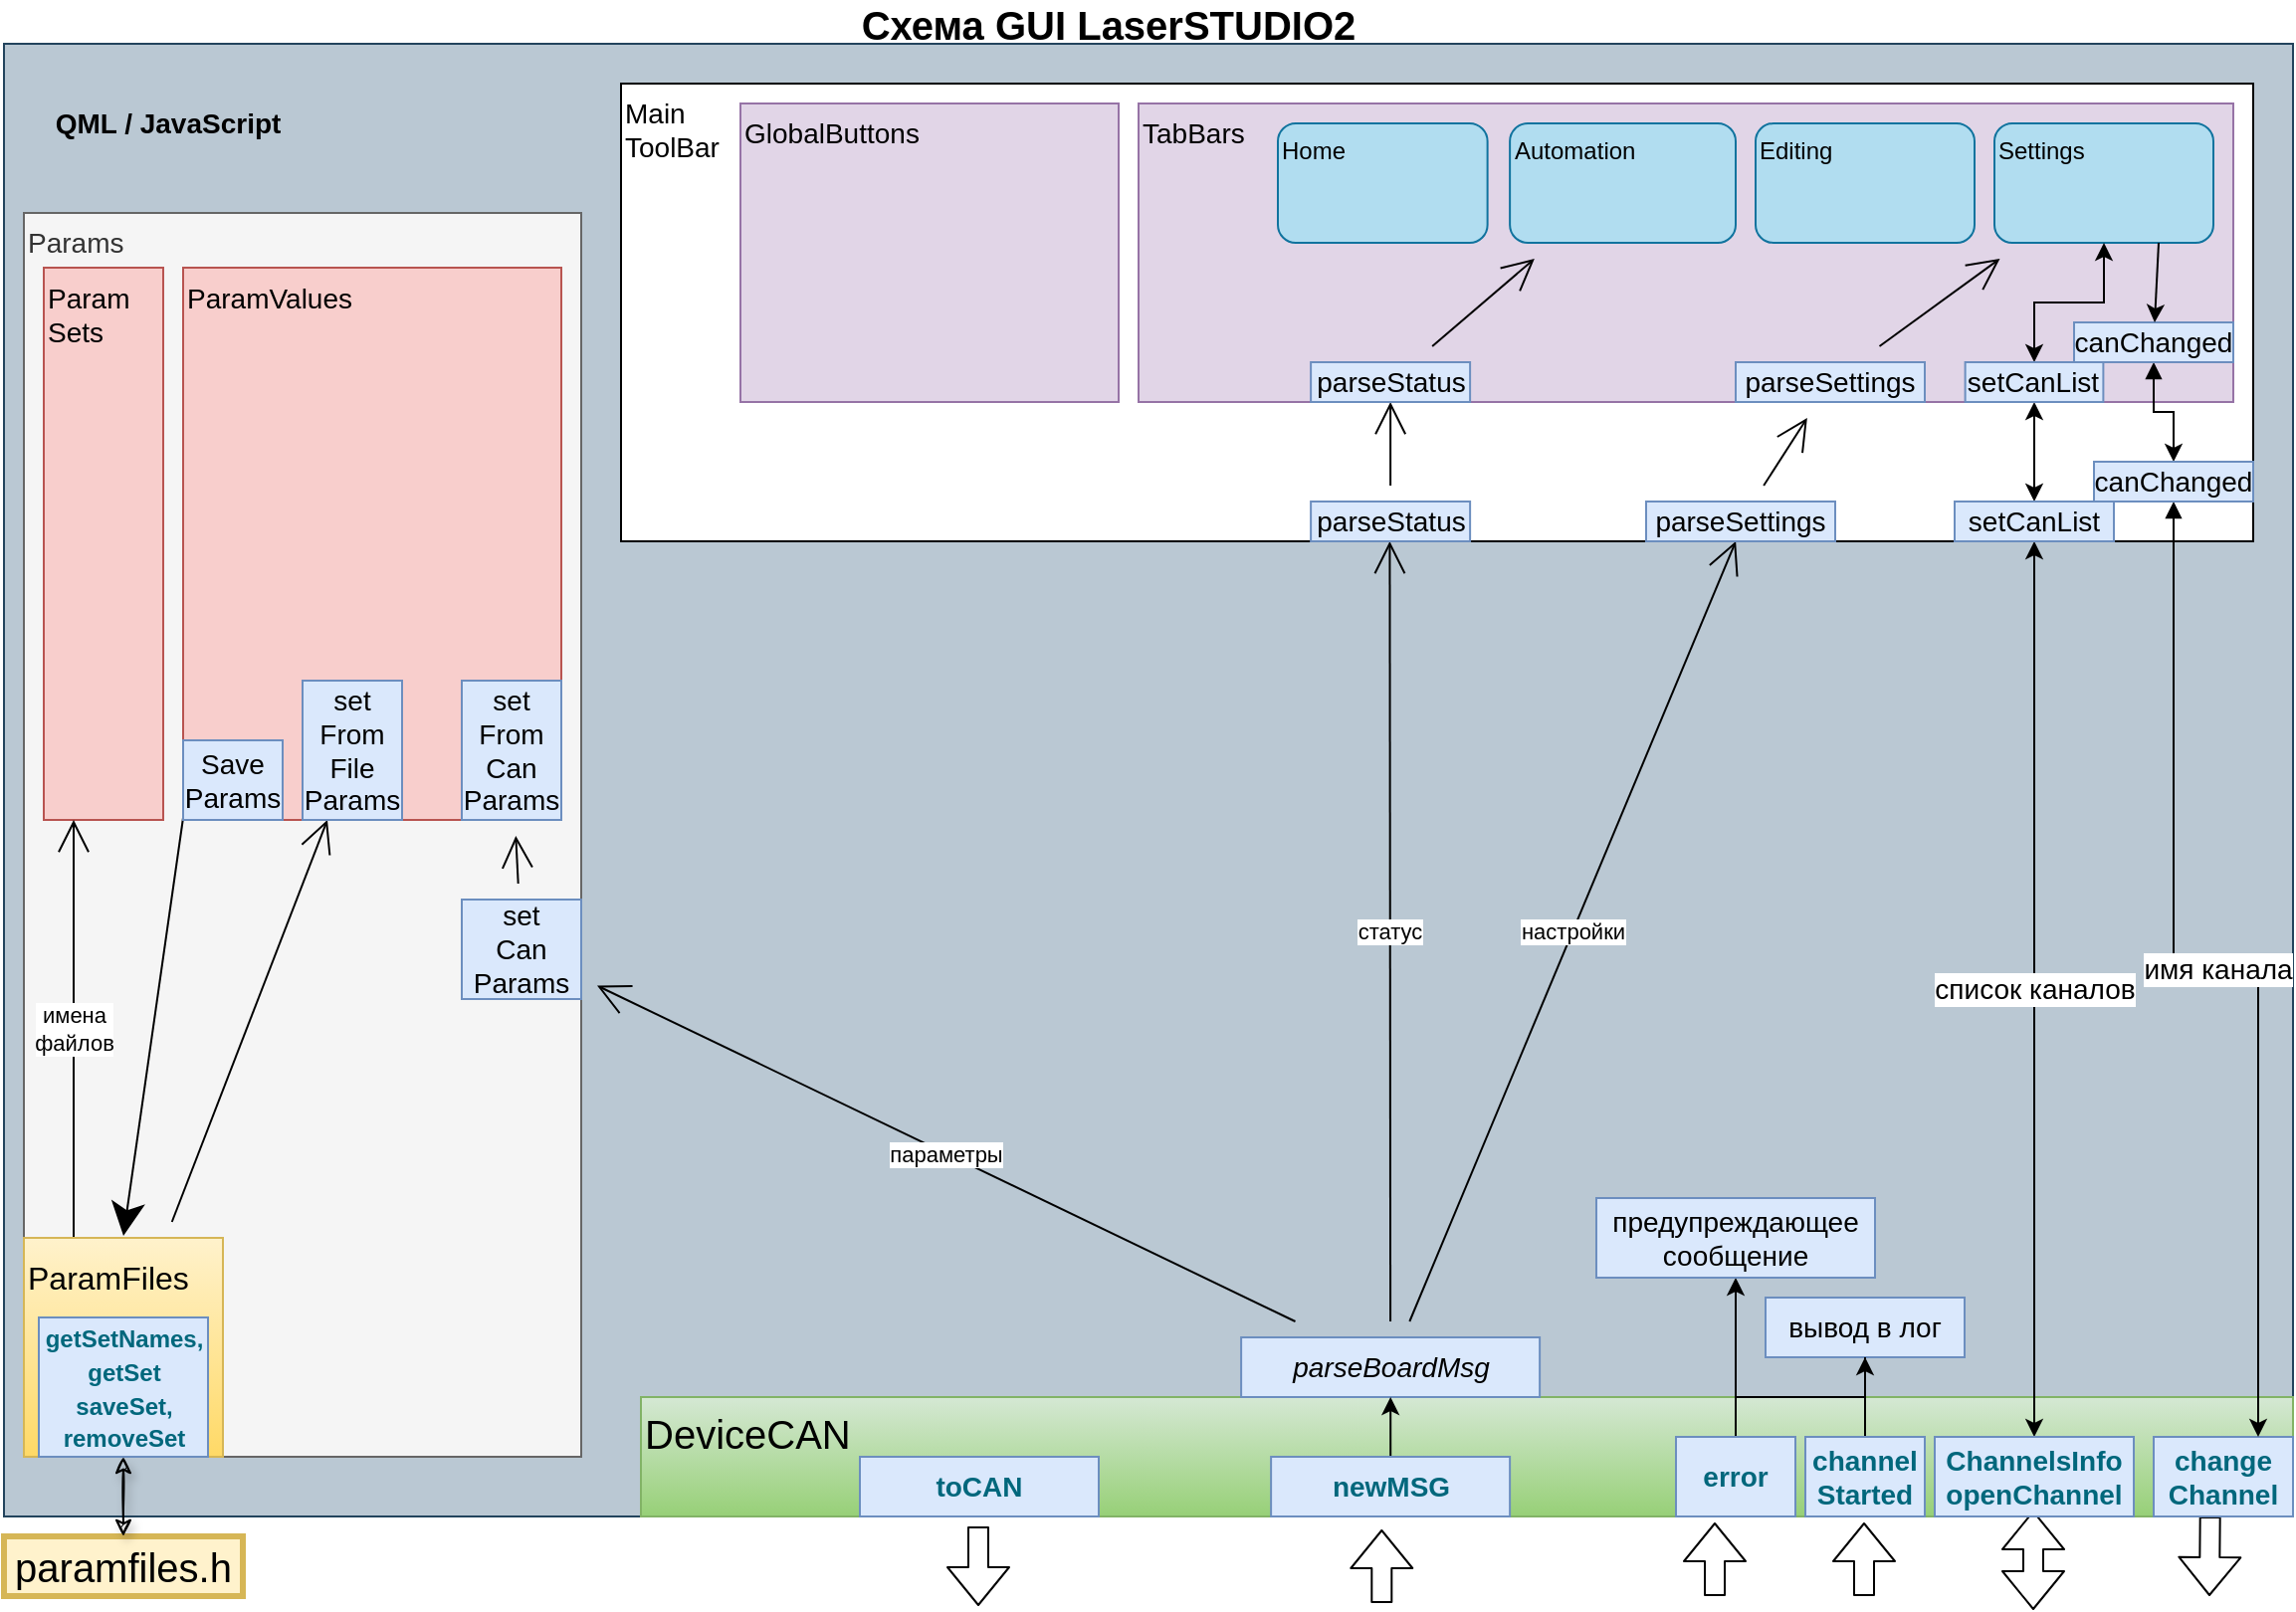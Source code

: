 <mxfile version="15.3.5" type="github">
  <diagram id="o6FBnnh21fnTWob_zk2f" name="Page-1">
    <mxGraphModel dx="1350" dy="764" grid="1" gridSize="10" guides="1" tooltips="1" connect="1" arrows="1" fold="1" page="1" pageScale="1" pageWidth="1169" pageHeight="827" math="0" shadow="0">
      <root>
        <mxCell id="0" />
        <mxCell id="1" parent="0" />
        <mxCell id="WA45sJLJeDe34Si-K1UF-1" value="" style="rounded=0;whiteSpace=wrap;html=1;fillColor=#bac8d3;strokeColor=#23445d;" parent="1" vertex="1">
          <mxGeometry x="10" y="40" width="1150" height="740" as="geometry" />
        </mxCell>
        <mxCell id="WA45sJLJeDe34Si-K1UF-2" value="QML / JavaScript" style="text;html=1;strokeColor=none;fillColor=none;align=center;verticalAlign=middle;whiteSpace=wrap;rounded=0;fontStyle=1;fontSize=14;" parent="1" vertex="1">
          <mxGeometry x="10" y="70" width="165" height="20" as="geometry" />
        </mxCell>
        <mxCell id="WA45sJLJeDe34Si-K1UF-3" value="Схема GUI LaserSTUDIO2" style="text;html=1;strokeColor=none;fillColor=none;align=center;verticalAlign=middle;whiteSpace=wrap;rounded=0;fontStyle=1;fontSize=20;" parent="1" vertex="1">
          <mxGeometry x="280" y="20" width="570" height="20" as="geometry" />
        </mxCell>
        <mxCell id="WA45sJLJeDe34Si-K1UF-5" value="" style="shape=flexArrow;endArrow=classic;html=1;fontSize=10;" parent="1" edge="1">
          <mxGeometry width="50" height="50" relative="1" as="geometry">
            <mxPoint x="702.16" y="823.5" as="sourcePoint" />
            <mxPoint x="702.16" y="786.5" as="targetPoint" />
            <Array as="points" />
          </mxGeometry>
        </mxCell>
        <mxCell id="WA45sJLJeDe34Si-K1UF-6" value="DeviceCAN" style="rounded=0;whiteSpace=wrap;html=1;fontSize=20;gradientColor=#97d077;fillColor=#d5e8d4;strokeColor=#82b366;align=left;verticalAlign=top;" parent="1" vertex="1">
          <mxGeometry x="330" y="720" width="830" height="60" as="geometry" />
        </mxCell>
        <mxCell id="WA45sJLJeDe34Si-K1UF-23" value="paramfiles.h" style="rounded=0;whiteSpace=wrap;html=1;fontSize=20;fillColor=#fff2cc;strokeColor=#d6b656;strokeWidth=3;" parent="1" vertex="1">
          <mxGeometry x="10" y="790" width="120" height="30" as="geometry" />
        </mxCell>
        <mxCell id="WA45sJLJeDe34Si-K1UF-32" value="&lt;span style=&quot;font-weight: 600 ; color: #00677c&quot;&gt;toCAN&lt;/span&gt;" style="rounded=0;whiteSpace=wrap;html=1;fontSize=14;fillColor=#dae8fc;strokeColor=#6c8ebf;" parent="1" vertex="1">
          <mxGeometry x="440" y="750" width="120" height="30" as="geometry" />
        </mxCell>
        <mxCell id="WA45sJLJeDe34Si-K1UF-33" value="Main&lt;br&gt;ToolBar" style="rounded=0;whiteSpace=wrap;html=1;fontSize=14;horizontal=1;verticalAlign=top;align=left;" parent="1" vertex="1">
          <mxGeometry x="320" y="60" width="820" height="230" as="geometry" />
        </mxCell>
        <mxCell id="WA45sJLJeDe34Si-K1UF-37" value="список каналов" style="endArrow=classic;html=1;fontSize=14;exitX=0.5;exitY=0;exitDx=0;exitDy=0;startArrow=classic;startFill=1;" parent="1" source="B9-gJJMEWvE-14MCkQzl-16" target="B9-gJJMEWvE-14MCkQzl-17" edge="1">
          <mxGeometry width="50" height="50" relative="1" as="geometry">
            <mxPoint x="776" y="790" as="sourcePoint" />
            <mxPoint x="560" y="400" as="targetPoint" />
          </mxGeometry>
        </mxCell>
        <mxCell id="B9-gJJMEWvE-14MCkQzl-1" value="" style="shape=flexArrow;endArrow=classic;html=1;fontSize=10;exitX=0.405;exitY=1;exitDx=0;exitDy=0;exitPerimeter=0;" parent="1" source="B9-gJJMEWvE-14MCkQzl-15" edge="1">
          <mxGeometry width="50" height="50" relative="1" as="geometry">
            <mxPoint x="1094.5" y="793" as="sourcePoint" />
            <mxPoint x="1118" y="820" as="targetPoint" />
            <Array as="points" />
          </mxGeometry>
        </mxCell>
        <mxCell id="8RfqbtxCQRGW1ZaWBh-D-6" value="параметры" style="edgeStyle=none;curved=1;rounded=0;orthogonalLoop=1;jettySize=auto;html=1;endArrow=open;startSize=14;endSize=14;sourcePerimeterSpacing=8;targetPerimeterSpacing=8;" edge="1" parent="1" source="WA45sJLJeDe34Si-K1UF-35" target="8RfqbtxCQRGW1ZaWBh-D-5">
          <mxGeometry relative="1" as="geometry" />
        </mxCell>
        <mxCell id="8RfqbtxCQRGW1ZaWBh-D-11" value="статус" style="edgeStyle=none;curved=1;rounded=0;orthogonalLoop=1;jettySize=auto;html=1;entryX=0.471;entryY=1;entryDx=0;entryDy=0;entryPerimeter=0;endArrow=open;startSize=14;endSize=14;sourcePerimeterSpacing=8;targetPerimeterSpacing=8;" edge="1" parent="1" source="WA45sJLJeDe34Si-K1UF-35" target="WA45sJLJeDe34Si-K1UF-33">
          <mxGeometry relative="1" as="geometry" />
        </mxCell>
        <mxCell id="8RfqbtxCQRGW1ZaWBh-D-16" value="настройки" style="edgeStyle=none;curved=1;rounded=0;orthogonalLoop=1;jettySize=auto;html=1;entryX=0.683;entryY=1;entryDx=0;entryDy=0;entryPerimeter=0;endArrow=open;startSize=14;endSize=14;sourcePerimeterSpacing=8;targetPerimeterSpacing=8;" edge="1" parent="1" source="WA45sJLJeDe34Si-K1UF-35" target="WA45sJLJeDe34Si-K1UF-33">
          <mxGeometry relative="1" as="geometry" />
        </mxCell>
        <mxCell id="WA45sJLJeDe34Si-K1UF-35" value="&lt;span style=&quot;font-style: italic&quot;&gt;parseBoardMsg&lt;/span&gt;" style="rounded=0;whiteSpace=wrap;html=1;fontSize=14;fillColor=#dae8fc;strokeColor=#6c8ebf;" parent="1" vertex="1">
          <mxGeometry x="631.56" y="690" width="150" height="30" as="geometry" />
        </mxCell>
        <mxCell id="B9-gJJMEWvE-14MCkQzl-3" value="Params" style="rounded=0;whiteSpace=wrap;html=1;fontSize=14;fillColor=#f5f5f5;strokeColor=#666666;fontColor=#333333;align=left;verticalAlign=top;" parent="1" vertex="1">
          <mxGeometry x="20" y="125" width="280" height="625" as="geometry" />
        </mxCell>
        <mxCell id="WA45sJLJeDe34Si-K1UF-46" value="Param&lt;br&gt;Sets" style="rounded=0;whiteSpace=wrap;html=1;fontSize=14;fillColor=#f8cecc;strokeColor=#b85450;align=left;verticalAlign=top;" parent="1" vertex="1">
          <mxGeometry x="30" y="152.5" width="60" height="277.5" as="geometry" />
        </mxCell>
        <mxCell id="WA45sJLJeDe34Si-K1UF-24" value="ParamValues" style="rounded=0;whiteSpace=wrap;html=1;fontSize=14;fillColor=#f8cecc;strokeColor=#b85450;verticalAlign=top;align=left;" parent="1" vertex="1">
          <mxGeometry x="100" y="152.5" width="190" height="277.5" as="geometry" />
        </mxCell>
        <mxCell id="8RfqbtxCQRGW1ZaWBh-D-2" value="имена&lt;br&gt;файлов" style="edgeStyle=none;curved=1;rounded=0;orthogonalLoop=1;jettySize=auto;html=1;endArrow=open;startSize=14;endSize=14;sourcePerimeterSpacing=8;targetPerimeterSpacing=8;exitX=0.25;exitY=0;exitDx=0;exitDy=0;entryX=0.25;entryY=1;entryDx=0;entryDy=0;" edge="1" parent="1" source="WA45sJLJeDe34Si-K1UF-9" target="WA45sJLJeDe34Si-K1UF-46">
          <mxGeometry relative="1" as="geometry">
            <mxPoint x="57.15" y="438" as="targetPoint" />
          </mxGeometry>
        </mxCell>
        <mxCell id="8RfqbtxCQRGW1ZaWBh-D-8" style="edgeStyle=none;curved=1;rounded=0;orthogonalLoop=1;jettySize=auto;html=1;entryX=0.25;entryY=1;entryDx=0;entryDy=0;endArrow=open;startSize=14;endSize=14;sourcePerimeterSpacing=8;targetPerimeterSpacing=8;" edge="1" parent="1" source="WA45sJLJeDe34Si-K1UF-9" target="8RfqbtxCQRGW1ZaWBh-D-7">
          <mxGeometry relative="1" as="geometry" />
        </mxCell>
        <mxCell id="WA45sJLJeDe34Si-K1UF-9" value="&lt;font style=&quot;font-size: 16px&quot;&gt;ParamFiles&lt;/font&gt;" style="rounded=0;whiteSpace=wrap;html=1;fontSize=20;gradientColor=#ffd966;fillColor=#fff2cc;strokeColor=#d6b656;verticalAlign=top;align=left;" parent="1" vertex="1">
          <mxGeometry x="20" y="640" width="100" height="110" as="geometry" />
        </mxCell>
        <mxCell id="WA45sJLJeDe34Si-K1UF-47" value="" style="edgeStyle=orthogonalEdgeStyle;rounded=0;orthogonalLoop=1;jettySize=auto;html=1;fontSize=14;jumpStyle=none;shadow=1;sketch=1;startArrow=classic;startFill=1;" parent="1" source="WA45sJLJeDe34Si-K1UF-9" target="WA45sJLJeDe34Si-K1UF-23" edge="1">
          <mxGeometry relative="1" as="geometry" />
        </mxCell>
        <mxCell id="B9-gJJMEWvE-14MCkQzl-6" value="&lt;font style=&quot;font-size: 12px&quot;&gt;&lt;span style=&quot;font-weight: 600 ; color: #00677c&quot;&gt;getSetNames&lt;/span&gt;&lt;span style=&quot;font-weight: 600 ; color: #00677c&quot;&gt;, getSet&lt;br&gt;saveSet, removeSet&lt;/span&gt;&lt;/font&gt;&lt;font style=&quot;font-size: 12px&quot;&gt;&lt;span style=&quot;font-weight: 600 ; color: #00677c&quot;&gt;&lt;br&gt;&lt;/span&gt;&lt;/font&gt;" style="text;html=1;strokeColor=#6c8ebf;fillColor=#dae8fc;align=center;verticalAlign=middle;whiteSpace=wrap;rounded=0;fontSize=14;" parent="1" vertex="1">
          <mxGeometry x="27.5" y="680" width="85" height="70" as="geometry" />
        </mxCell>
        <mxCell id="B9-gJJMEWvE-14MCkQzl-7" value="GlobalButtons" style="rounded=0;whiteSpace=wrap;html=1;fontSize=14;fillColor=#e1d5e7;strokeColor=#9673a6;verticalAlign=top;align=left;" parent="1" vertex="1">
          <mxGeometry x="380" y="70" width="190" height="150" as="geometry" />
        </mxCell>
        <mxCell id="B9-gJJMEWvE-14MCkQzl-8" value="TabBars" style="rounded=0;whiteSpace=wrap;html=1;fontSize=14;fillColor=#e1d5e7;strokeColor=#9673a6;verticalAlign=top;align=left;" parent="1" vertex="1">
          <mxGeometry x="580" y="70" width="550" height="150" as="geometry" />
        </mxCell>
        <mxCell id="B9-gJJMEWvE-14MCkQzl-9" value="Home" style="rounded=1;whiteSpace=wrap;html=1;fillColor=#b1ddf0;strokeColor=#10739e;align=left;verticalAlign=top;" parent="1" vertex="1">
          <mxGeometry x="650" y="80" width="105.31" height="60" as="geometry" />
        </mxCell>
        <mxCell id="B9-gJJMEWvE-14MCkQzl-10" value="Automation" style="rounded=1;whiteSpace=wrap;html=1;fillColor=#b1ddf0;strokeColor=#10739e;align=left;verticalAlign=top;" parent="1" vertex="1">
          <mxGeometry x="766.56" y="80" width="113.44" height="60" as="geometry" />
        </mxCell>
        <mxCell id="B9-gJJMEWvE-14MCkQzl-11" value="Settings" style="rounded=1;whiteSpace=wrap;html=1;fillColor=#b1ddf0;strokeColor=#10739e;verticalAlign=top;align=left;" parent="1" vertex="1">
          <mxGeometry x="1010" y="80" width="110" height="60" as="geometry" />
        </mxCell>
        <mxCell id="B9-gJJMEWvE-14MCkQzl-12" value="Editing" style="rounded=1;whiteSpace=wrap;html=1;fillColor=#b1ddf0;strokeColor=#10739e;verticalAlign=top;align=left;" parent="1" vertex="1">
          <mxGeometry x="890" y="80" width="110" height="60" as="geometry" />
        </mxCell>
        <mxCell id="B9-gJJMEWvE-14MCkQzl-14" value="" style="shape=flexArrow;endArrow=classic;html=1;fontSize=10;startArrow=block;" parent="1" edge="1">
          <mxGeometry width="50" height="50" relative="1" as="geometry">
            <mxPoint x="1029.5" y="827" as="sourcePoint" />
            <mxPoint x="1029.5" y="777" as="targetPoint" />
            <Array as="points" />
          </mxGeometry>
        </mxCell>
        <mxCell id="B9-gJJMEWvE-14MCkQzl-15" value="&lt;span style=&quot;font-weight: 600 ; color: #00677c&quot;&gt;&lt;/span&gt;&lt;span style=&quot;font-weight: 600 ; color: #00677c&quot;&gt;change&lt;br&gt;Channel&lt;/span&gt;" style="text;html=1;strokeColor=#6c8ebf;fillColor=#dae8fc;align=center;verticalAlign=middle;whiteSpace=wrap;rounded=0;fontSize=14;" parent="1" vertex="1">
          <mxGeometry x="1090" y="740" width="70" height="40" as="geometry" />
        </mxCell>
        <mxCell id="B9-gJJMEWvE-14MCkQzl-16" value="&lt;span style=&quot;font-weight: 600 ; color: #00677c&quot;&gt;ChannelsInfo&lt;br&gt;&lt;/span&gt;&lt;span style=&quot;font-weight: 600 ; color: #00677c&quot;&gt;openChannel&lt;/span&gt;&lt;span style=&quot;font-weight: 600 ; color: #00677c&quot;&gt;&lt;/span&gt;" style="text;html=1;strokeColor=#6c8ebf;fillColor=#dae8fc;align=center;verticalAlign=middle;whiteSpace=wrap;rounded=0;fontSize=14;" parent="1" vertex="1">
          <mxGeometry x="980" y="740" width="100" height="40" as="geometry" />
        </mxCell>
        <mxCell id="B9-gJJMEWvE-14MCkQzl-21" style="edgeStyle=orthogonalEdgeStyle;rounded=0;orthogonalLoop=1;jettySize=auto;html=1;entryX=0.5;entryY=1;entryDx=0;entryDy=0;fontSize=10;startArrow=classic;startFill=1;" parent="1" source="B9-gJJMEWvE-14MCkQzl-17" target="B9-gJJMEWvE-14MCkQzl-19" edge="1">
          <mxGeometry relative="1" as="geometry" />
        </mxCell>
        <mxCell id="B9-gJJMEWvE-14MCkQzl-17" value="setCanList" style="text;html=1;strokeColor=#6c8ebf;fillColor=#dae8fc;align=center;verticalAlign=middle;whiteSpace=wrap;rounded=0;fontSize=14;" parent="1" vertex="1">
          <mxGeometry x="990" y="270" width="80" height="20" as="geometry" />
        </mxCell>
        <mxCell id="B9-gJJMEWvE-14MCkQzl-22" style="edgeStyle=orthogonalEdgeStyle;rounded=0;orthogonalLoop=1;jettySize=auto;html=1;fontSize=10;startArrow=classic;startFill=1;" parent="1" source="B9-gJJMEWvE-14MCkQzl-19" target="B9-gJJMEWvE-14MCkQzl-11" edge="1">
          <mxGeometry relative="1" as="geometry" />
        </mxCell>
        <mxCell id="B9-gJJMEWvE-14MCkQzl-19" value="setCanList" style="text;html=1;strokeColor=#6c8ebf;fillColor=#dae8fc;align=center;verticalAlign=middle;whiteSpace=wrap;rounded=0;fontSize=14;" parent="1" vertex="1">
          <mxGeometry x="995.31" y="200" width="69.38" height="20" as="geometry" />
        </mxCell>
        <mxCell id="B9-gJJMEWvE-14MCkQzl-29" style="edgeStyle=orthogonalEdgeStyle;rounded=0;orthogonalLoop=1;jettySize=auto;html=1;fontSize=10;startArrow=block;startFill=1;" parent="1" source="B9-gJJMEWvE-14MCkQzl-23" target="B9-gJJMEWvE-14MCkQzl-28" edge="1">
          <mxGeometry relative="1" as="geometry" />
        </mxCell>
        <mxCell id="B9-gJJMEWvE-14MCkQzl-23" value="canChanged" style="text;html=1;strokeColor=#6c8ebf;fillColor=#dae8fc;align=center;verticalAlign=middle;whiteSpace=wrap;rounded=0;fontSize=14;" parent="1" vertex="1">
          <mxGeometry x="1050" y="180" width="80" height="20" as="geometry" />
        </mxCell>
        <mxCell id="B9-gJJMEWvE-14MCkQzl-26" value="" style="endArrow=classic;html=1;fontSize=10;exitX=0.75;exitY=1;exitDx=0;exitDy=0;" parent="1" source="B9-gJJMEWvE-14MCkQzl-11" target="B9-gJJMEWvE-14MCkQzl-23" edge="1">
          <mxGeometry width="50" height="50" relative="1" as="geometry">
            <mxPoint x="530" y="440" as="sourcePoint" />
            <mxPoint x="1093" y="190" as="targetPoint" />
          </mxGeometry>
        </mxCell>
        <mxCell id="B9-gJJMEWvE-14MCkQzl-31" value="имя канала" style="edgeStyle=orthogonalEdgeStyle;rounded=0;orthogonalLoop=1;jettySize=auto;html=1;entryX=0.75;entryY=0;entryDx=0;entryDy=0;fontSize=14;startArrow=block;startFill=1;" parent="1" source="B9-gJJMEWvE-14MCkQzl-28" target="B9-gJJMEWvE-14MCkQzl-15" edge="1">
          <mxGeometry relative="1" as="geometry" />
        </mxCell>
        <mxCell id="B9-gJJMEWvE-14MCkQzl-28" value="canChanged" style="text;html=1;strokeColor=#6c8ebf;fillColor=#dae8fc;align=center;verticalAlign=middle;whiteSpace=wrap;rounded=0;fontSize=14;" parent="1" vertex="1">
          <mxGeometry x="1060" y="250" width="80" height="20" as="geometry" />
        </mxCell>
        <mxCell id="B9-gJJMEWvE-14MCkQzl-35" style="edgeStyle=orthogonalEdgeStyle;rounded=0;orthogonalLoop=1;jettySize=auto;html=1;fontSize=14;startArrow=none;startFill=0;strokeWidth=1;" parent="1" source="B9-gJJMEWvE-14MCkQzl-32" target="B9-gJJMEWvE-14MCkQzl-34" edge="1">
          <mxGeometry relative="1" as="geometry" />
        </mxCell>
        <mxCell id="B9-gJJMEWvE-14MCkQzl-32" value="&lt;span style=&quot;font-weight: 600 ; color: #00677c&quot;&gt;channel&lt;br&gt;Started&lt;/span&gt;" style="text;html=1;strokeColor=#6c8ebf;fillColor=#dae8fc;align=center;verticalAlign=middle;whiteSpace=wrap;rounded=0;fontSize=14;" parent="1" vertex="1">
          <mxGeometry x="915" y="740" width="60" height="40" as="geometry" />
        </mxCell>
        <mxCell id="B9-gJJMEWvE-14MCkQzl-33" value="" style="shape=flexArrow;endArrow=classic;html=1;fontSize=10;" parent="1" edge="1">
          <mxGeometry width="50" height="50" relative="1" as="geometry">
            <mxPoint x="944.5" y="820" as="sourcePoint" />
            <mxPoint x="944.5" y="783" as="targetPoint" />
            <Array as="points" />
          </mxGeometry>
        </mxCell>
        <mxCell id="B9-gJJMEWvE-14MCkQzl-34" value="вывод в лог" style="rounded=0;whiteSpace=wrap;html=1;fontSize=14;fillColor=#dae8fc;strokeColor=#6c8ebf;strokeWidth=1;" parent="1" vertex="1">
          <mxGeometry x="895" y="670" width="100" height="30" as="geometry" />
        </mxCell>
        <mxCell id="B9-gJJMEWvE-14MCkQzl-38" style="edgeStyle=orthogonalEdgeStyle;rounded=0;orthogonalLoop=1;jettySize=auto;html=1;fontSize=11;startArrow=none;startFill=0;strokeWidth=1;endArrow=none;endFill=0;" parent="1" source="B9-gJJMEWvE-14MCkQzl-36" target="B9-gJJMEWvE-14MCkQzl-34" edge="1">
          <mxGeometry relative="1" as="geometry" />
        </mxCell>
        <mxCell id="B9-gJJMEWvE-14MCkQzl-40" style="edgeStyle=orthogonalEdgeStyle;rounded=0;orthogonalLoop=1;jettySize=auto;html=1;fontSize=11;startArrow=none;startFill=0;endArrow=classic;endFill=1;strokeWidth=1;" parent="1" source="B9-gJJMEWvE-14MCkQzl-36" target="B9-gJJMEWvE-14MCkQzl-39" edge="1">
          <mxGeometry relative="1" as="geometry" />
        </mxCell>
        <mxCell id="B9-gJJMEWvE-14MCkQzl-36" value="&lt;span style=&quot;font-weight: 600 ; color: #00677c&quot;&gt;error&lt;/span&gt;" style="text;html=1;strokeColor=#6c8ebf;fillColor=#dae8fc;align=center;verticalAlign=middle;whiteSpace=wrap;rounded=0;fontSize=14;" parent="1" vertex="1">
          <mxGeometry x="850" y="740" width="60" height="40" as="geometry" />
        </mxCell>
        <mxCell id="B9-gJJMEWvE-14MCkQzl-37" value="" style="shape=flexArrow;endArrow=classic;html=1;fontSize=10;" parent="1" edge="1">
          <mxGeometry width="50" height="50" relative="1" as="geometry">
            <mxPoint x="869.5" y="820" as="sourcePoint" />
            <mxPoint x="869.5" y="783" as="targetPoint" />
            <Array as="points" />
          </mxGeometry>
        </mxCell>
        <mxCell id="B9-gJJMEWvE-14MCkQzl-39" value="предупреждающее&lt;br&gt;сообщение" style="rounded=0;whiteSpace=wrap;html=1;fontSize=14;fillColor=#dae8fc;strokeColor=#6c8ebf;strokeWidth=1;" parent="1" vertex="1">
          <mxGeometry x="810" y="620" width="140" height="40" as="geometry" />
        </mxCell>
        <mxCell id="B9-gJJMEWvE-14MCkQzl-42" style="edgeStyle=orthogonalEdgeStyle;rounded=0;orthogonalLoop=1;jettySize=auto;html=1;fontSize=11;startArrow=none;startFill=0;endArrow=classic;endFill=1;strokeWidth=1;" parent="1" source="B9-gJJMEWvE-14MCkQzl-41" target="WA45sJLJeDe34Si-K1UF-35" edge="1">
          <mxGeometry relative="1" as="geometry" />
        </mxCell>
        <mxCell id="B9-gJJMEWvE-14MCkQzl-41" value="&lt;span style=&quot;font-weight: 600 ; color: #00677c&quot;&gt;newMSG&lt;/span&gt;" style="rounded=0;whiteSpace=wrap;html=1;fontSize=14;fillColor=#dae8fc;strokeColor=#6c8ebf;" parent="1" vertex="1">
          <mxGeometry x="646.56" y="750" width="120" height="30" as="geometry" />
        </mxCell>
        <mxCell id="B9-gJJMEWvE-14MCkQzl-43" value="" style="shape=flexArrow;endArrow=classic;html=1;fontSize=10;" parent="1" edge="1">
          <mxGeometry width="50" height="50" relative="1" as="geometry">
            <mxPoint x="499.5" y="785" as="sourcePoint" />
            <mxPoint x="499.5" y="825" as="targetPoint" />
            <Array as="points" />
          </mxGeometry>
        </mxCell>
        <mxCell id="8RfqbtxCQRGW1ZaWBh-D-3" value="" style="endArrow=classic;html=1;startSize=14;endSize=14;sourcePerimeterSpacing=8;targetPerimeterSpacing=8;exitX=0;exitY=1;exitDx=0;exitDy=0;entryX=0.5;entryY=0;entryDx=0;entryDy=0;" edge="1" parent="1">
          <mxGeometry width="50" height="50" relative="1" as="geometry">
            <mxPoint x="100" y="429" as="sourcePoint" />
            <mxPoint x="70" y="639" as="targetPoint" />
          </mxGeometry>
        </mxCell>
        <mxCell id="8RfqbtxCQRGW1ZaWBh-D-4" value="Save&lt;br&gt;Params" style="text;html=1;strokeColor=#6c8ebf;fillColor=#dae8fc;align=center;verticalAlign=middle;whiteSpace=wrap;rounded=0;fontSize=14;" vertex="1" parent="1">
          <mxGeometry x="100" y="390" width="50" height="40" as="geometry" />
        </mxCell>
        <mxCell id="8RfqbtxCQRGW1ZaWBh-D-10" style="edgeStyle=none;curved=1;rounded=0;orthogonalLoop=1;jettySize=auto;html=1;endArrow=open;startSize=14;endSize=14;sourcePerimeterSpacing=8;targetPerimeterSpacing=8;" edge="1" parent="1" source="8RfqbtxCQRGW1ZaWBh-D-5" target="8RfqbtxCQRGW1ZaWBh-D-9">
          <mxGeometry relative="1" as="geometry" />
        </mxCell>
        <mxCell id="8RfqbtxCQRGW1ZaWBh-D-5" value="set&lt;br&gt;Can&lt;br&gt;Params" style="text;html=1;strokeColor=#6c8ebf;fillColor=#dae8fc;align=center;verticalAlign=middle;whiteSpace=wrap;rounded=0;fontSize=14;" vertex="1" parent="1">
          <mxGeometry x="240" y="470" width="60" height="50" as="geometry" />
        </mxCell>
        <mxCell id="8RfqbtxCQRGW1ZaWBh-D-7" value="set&lt;br&gt;From&lt;br&gt;File&lt;br&gt;Params" style="text;html=1;strokeColor=#6c8ebf;fillColor=#dae8fc;align=center;verticalAlign=middle;whiteSpace=wrap;rounded=0;fontSize=14;" vertex="1" parent="1">
          <mxGeometry x="160" y="360" width="50" height="70" as="geometry" />
        </mxCell>
        <mxCell id="8RfqbtxCQRGW1ZaWBh-D-9" value="set&lt;br&gt;From&lt;br&gt;Can&lt;br&gt;Params" style="text;html=1;strokeColor=#6c8ebf;fillColor=#dae8fc;align=center;verticalAlign=middle;whiteSpace=wrap;rounded=0;fontSize=14;" vertex="1" parent="1">
          <mxGeometry x="240" y="360" width="50" height="70" as="geometry" />
        </mxCell>
        <mxCell id="8RfqbtxCQRGW1ZaWBh-D-14" style="edgeStyle=none;curved=1;rounded=0;orthogonalLoop=1;jettySize=auto;html=1;entryX=0.5;entryY=1;entryDx=0;entryDy=0;endArrow=open;startSize=14;endSize=14;sourcePerimeterSpacing=8;targetPerimeterSpacing=8;" edge="1" parent="1" source="8RfqbtxCQRGW1ZaWBh-D-12" target="8RfqbtxCQRGW1ZaWBh-D-13">
          <mxGeometry relative="1" as="geometry" />
        </mxCell>
        <mxCell id="8RfqbtxCQRGW1ZaWBh-D-12" value="parseStatus" style="text;html=1;strokeColor=#6c8ebf;fillColor=#dae8fc;align=center;verticalAlign=middle;whiteSpace=wrap;rounded=0;fontSize=14;" vertex="1" parent="1">
          <mxGeometry x="666.56" y="270" width="80" height="20" as="geometry" />
        </mxCell>
        <mxCell id="8RfqbtxCQRGW1ZaWBh-D-15" style="edgeStyle=none;curved=1;rounded=0;orthogonalLoop=1;jettySize=auto;html=1;endArrow=open;startSize=14;endSize=14;sourcePerimeterSpacing=8;targetPerimeterSpacing=8;" edge="1" parent="1" source="8RfqbtxCQRGW1ZaWBh-D-13" target="B9-gJJMEWvE-14MCkQzl-10">
          <mxGeometry relative="1" as="geometry" />
        </mxCell>
        <mxCell id="8RfqbtxCQRGW1ZaWBh-D-13" value="parseStatus" style="text;html=1;strokeColor=#6c8ebf;fillColor=#dae8fc;align=center;verticalAlign=middle;whiteSpace=wrap;rounded=0;fontSize=14;" vertex="1" parent="1">
          <mxGeometry x="666.56" y="200" width="80" height="20" as="geometry" />
        </mxCell>
        <mxCell id="8RfqbtxCQRGW1ZaWBh-D-19" style="edgeStyle=none;curved=1;rounded=0;orthogonalLoop=1;jettySize=auto;html=1;endArrow=open;startSize=14;endSize=14;sourcePerimeterSpacing=8;targetPerimeterSpacing=8;" edge="1" parent="1" source="8RfqbtxCQRGW1ZaWBh-D-17" target="8RfqbtxCQRGW1ZaWBh-D-18">
          <mxGeometry relative="1" as="geometry" />
        </mxCell>
        <mxCell id="8RfqbtxCQRGW1ZaWBh-D-17" value="parseSettings" style="text;html=1;strokeColor=#6c8ebf;fillColor=#dae8fc;align=center;verticalAlign=middle;whiteSpace=wrap;rounded=0;fontSize=14;" vertex="1" parent="1">
          <mxGeometry x="835" y="270" width="95" height="20" as="geometry" />
        </mxCell>
        <mxCell id="8RfqbtxCQRGW1ZaWBh-D-20" style="edgeStyle=none;curved=1;rounded=0;orthogonalLoop=1;jettySize=auto;html=1;endArrow=open;startSize=14;endSize=14;sourcePerimeterSpacing=8;targetPerimeterSpacing=8;" edge="1" parent="1" source="8RfqbtxCQRGW1ZaWBh-D-18" target="B9-gJJMEWvE-14MCkQzl-11">
          <mxGeometry relative="1" as="geometry" />
        </mxCell>
        <mxCell id="8RfqbtxCQRGW1ZaWBh-D-18" value="parseSettings" style="text;html=1;strokeColor=#6c8ebf;fillColor=#dae8fc;align=center;verticalAlign=middle;whiteSpace=wrap;rounded=0;fontSize=14;" vertex="1" parent="1">
          <mxGeometry x="880" y="200" width="95" height="20" as="geometry" />
        </mxCell>
      </root>
    </mxGraphModel>
  </diagram>
</mxfile>
